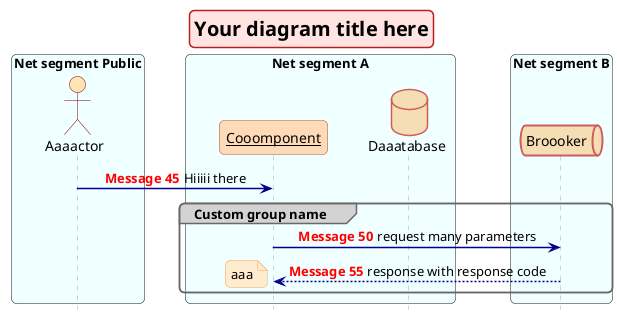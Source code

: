 @startuml styles
skinparam {
    'monochrome true
    'actorStyle awesome
    BackgroundColor White
    BoxPadding 10
    Roundcorner 10
    Maxmessagesize 300
    DatabaseBackgroundColor Wheat
    DatabaseBorderColor IndianRed
    DatabaseBorderThickness 2
    DatabaseFontColor Black
    DatabaseFontSize 14
    QueueBackgroundColor Wheat
    QueueBorderColor IndianRed
    QueueBorderThickness 2
    QueueFontColor Black
    QueueFontSize 14
}
skinparam note {
    BackgroundColor BlanchedAlmond
    BorderColor SandyBrown
}
    skinparam title {
    BorderRoundCorner 10
    BorderThickness 1.5
    BorderColor Firebrick
    BackgroundColor MistyRose
    FontSize 20
}
skinparam sequence {
    ArrowThickness 1.5
    ParticipantFontSize 14
    ParticipantPadding 30
    BoxBackgroundColor Azure
    MessageAlign center
    ArrowColor DarkBlue
    ArrowFontColor Black
    LifeLineBorderColor DarkGray
    LifeLineBackgroundColor SlateGray
    GroupBackgroundColor LightGray
    GroupBorderColor DimGray
    ActorBackgroundColor Moccasin
    ActorBorderColor Maroon
    ActorFontColor Black
    ParticipantBackgroundColor PeachPuff
    ParticipantBorderColor Sienna
    ParticipantFontColor Black
}
hide footbox
autonumber 45 5 "<font color=red><b>Message 0  "
' Uncomment this section to test via adding ' as next symbol below
'/'
title Your diagram title here

box Net segment Public
    actor Aaaactor as act
end box
box Net segment A
    participant "__Cooomponent__" as a
    database Daaatabase as db
end box 
box Net segment B	
    queue "Broooker" as b
end box 

act -> a: Hiiiii there
Group Custom group name
    a -> b: request many parameters
    return response with response code
    note left: aaa
end
'/
@enduml
